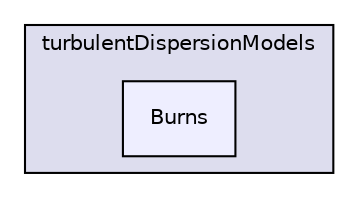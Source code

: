 digraph "applications/solvers/multiphase/twoPhaseEulerFoam/interfacialModels/turbulentDispersionModels/Burns" {
  bgcolor=transparent;
  compound=true
  node [ fontsize="10", fontname="Helvetica"];
  edge [ labelfontsize="10", labelfontname="Helvetica"];
  subgraph clusterdir_5aa708de83d803d157d448a53cf133e9 {
    graph [ bgcolor="#ddddee", pencolor="black", label="turbulentDispersionModels" fontname="Helvetica", fontsize="10", URL="dir_5aa708de83d803d157d448a53cf133e9.html"]
  dir_3fe73f8c261486079009731a305b952c [shape=box, label="Burns", style="filled", fillcolor="#eeeeff", pencolor="black", URL="dir_3fe73f8c261486079009731a305b952c.html"];
  }
}
